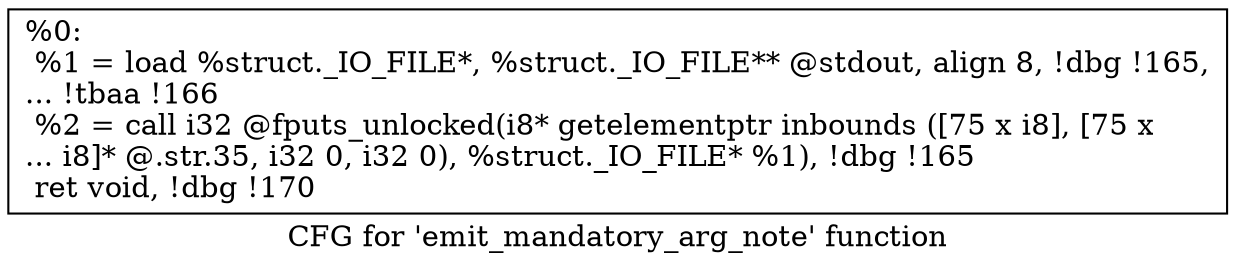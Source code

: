 digraph "CFG for 'emit_mandatory_arg_note' function" {
	label="CFG for 'emit_mandatory_arg_note' function";

	Node0x1280330 [shape=record,label="{%0:\l  %1 = load %struct._IO_FILE*, %struct._IO_FILE** @stdout, align 8, !dbg !165,\l... !tbaa !166\l  %2 = call i32 @fputs_unlocked(i8* getelementptr inbounds ([75 x i8], [75 x\l... i8]* @.str.35, i32 0, i32 0), %struct._IO_FILE* %1), !dbg !165\l  ret void, !dbg !170\l}"];
}
